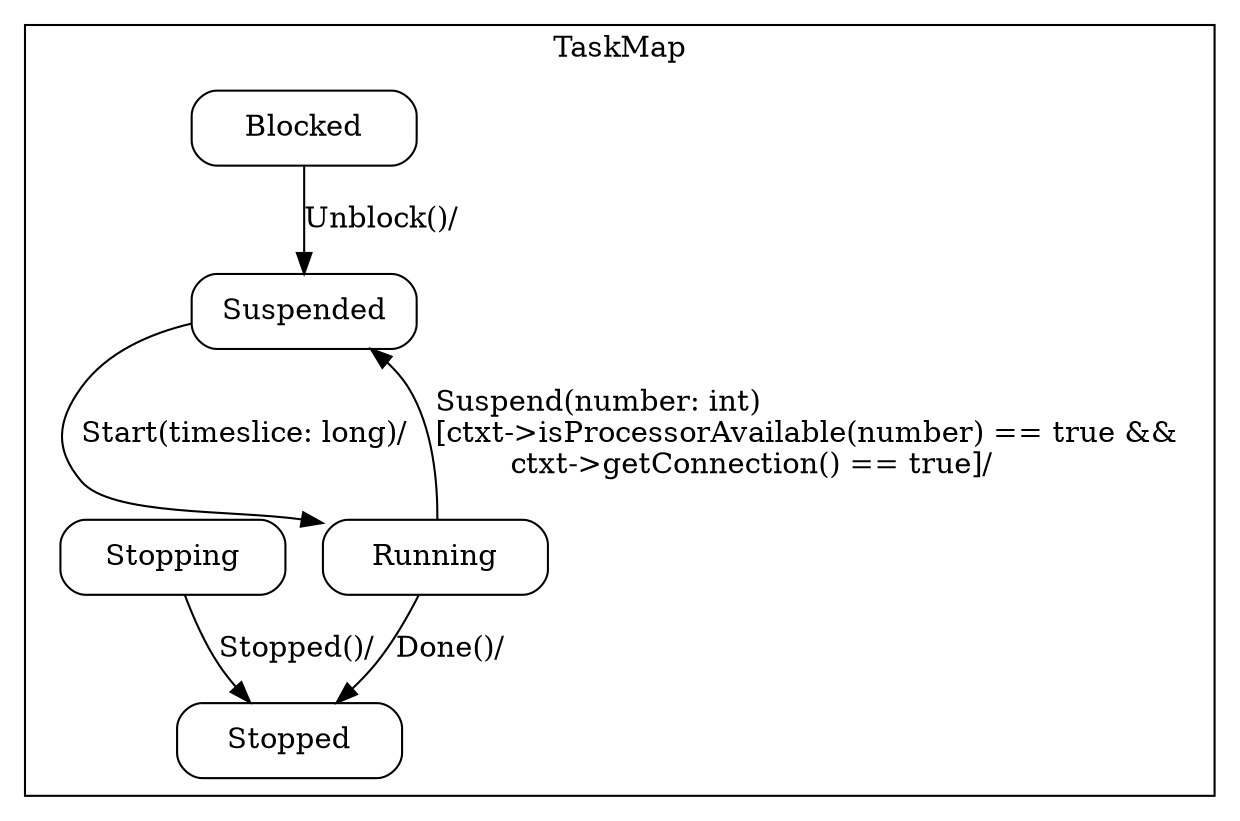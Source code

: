 digraph test {

    node
        [shape=Mrecord width=1.5];

    subgraph cluster_TaskMap {

        label="TaskMap";

        //
        // States (Nodes)
        //

        "TaskMap::Suspended"
            [label="{Suspended}"];

        "TaskMap::Running"
            [label="{Running}"];

        "TaskMap::Blocked"
            [label="{Blocked}"];

        "TaskMap::Stopping"
            [label="{Stopping}"];

        "TaskMap::Stopped"
            [label="{Stopped}"];

        //
        // Transitions (Edges)
        //

        "TaskMap::Suspended" -> "TaskMap::Running"
            [label="Start(timeslice: long)/\l"];

        "TaskMap::Running" -> "TaskMap::Suspended"
            [label="Suspend(number: int)\l\[ctxt->isProcessorAvailable(number) == true &&\l        ctxt->getConnection() == true\]/\l"];

        "TaskMap::Running" -> "TaskMap::Stopped"
            [label="Done()/\l"];

        "TaskMap::Blocked" -> "TaskMap::Suspended"
            [label="Unblock()/\l"];

        "TaskMap::Stopping" -> "TaskMap::Stopped"
            [label="Stopped()/\l"];
    }

}
